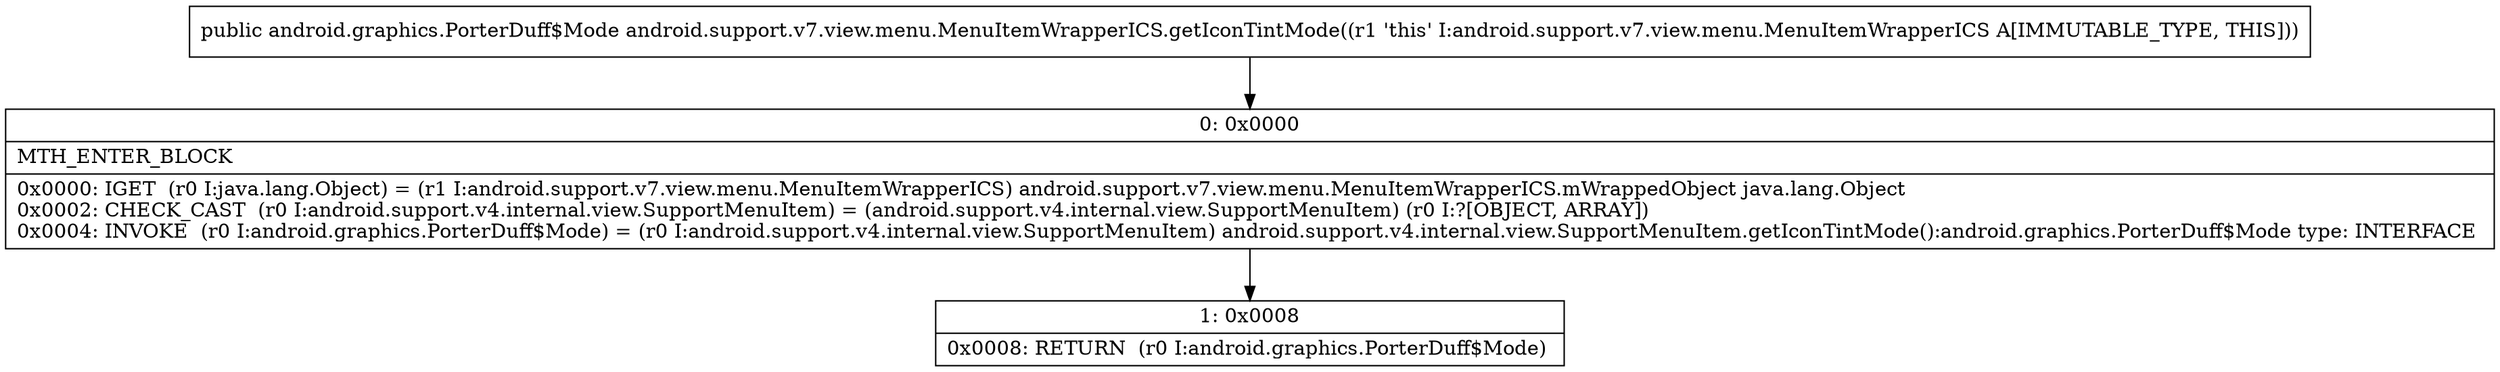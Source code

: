 digraph "CFG forandroid.support.v7.view.menu.MenuItemWrapperICS.getIconTintMode()Landroid\/graphics\/PorterDuff$Mode;" {
Node_0 [shape=record,label="{0\:\ 0x0000|MTH_ENTER_BLOCK\l|0x0000: IGET  (r0 I:java.lang.Object) = (r1 I:android.support.v7.view.menu.MenuItemWrapperICS) android.support.v7.view.menu.MenuItemWrapperICS.mWrappedObject java.lang.Object \l0x0002: CHECK_CAST  (r0 I:android.support.v4.internal.view.SupportMenuItem) = (android.support.v4.internal.view.SupportMenuItem) (r0 I:?[OBJECT, ARRAY]) \l0x0004: INVOKE  (r0 I:android.graphics.PorterDuff$Mode) = (r0 I:android.support.v4.internal.view.SupportMenuItem) android.support.v4.internal.view.SupportMenuItem.getIconTintMode():android.graphics.PorterDuff$Mode type: INTERFACE \l}"];
Node_1 [shape=record,label="{1\:\ 0x0008|0x0008: RETURN  (r0 I:android.graphics.PorterDuff$Mode) \l}"];
MethodNode[shape=record,label="{public android.graphics.PorterDuff$Mode android.support.v7.view.menu.MenuItemWrapperICS.getIconTintMode((r1 'this' I:android.support.v7.view.menu.MenuItemWrapperICS A[IMMUTABLE_TYPE, THIS])) }"];
MethodNode -> Node_0;
Node_0 -> Node_1;
}

